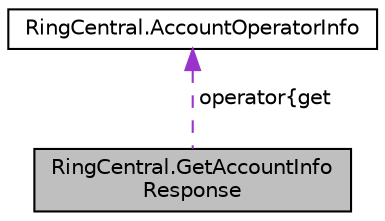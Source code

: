digraph "RingCentral.GetAccountInfoResponse"
{
 // LATEX_PDF_SIZE
  edge [fontname="Helvetica",fontsize="10",labelfontname="Helvetica",labelfontsize="10"];
  node [fontname="Helvetica",fontsize="10",shape=record];
  Node1 [label="RingCentral.GetAccountInfo\lResponse",height=0.2,width=0.4,color="black", fillcolor="grey75", style="filled", fontcolor="black",tooltip=" "];
  Node2 -> Node1 [dir="back",color="darkorchid3",fontsize="10",style="dashed",label=" operator\{get" ,fontname="Helvetica"];
  Node2 [label="RingCentral.AccountOperatorInfo",height=0.2,width=0.4,color="black", fillcolor="white", style="filled",URL="$classRingCentral_1_1AccountOperatorInfo.html",tooltip="Operator extension information. This extension will receive all calls and messages addressed to an op..."];
}
